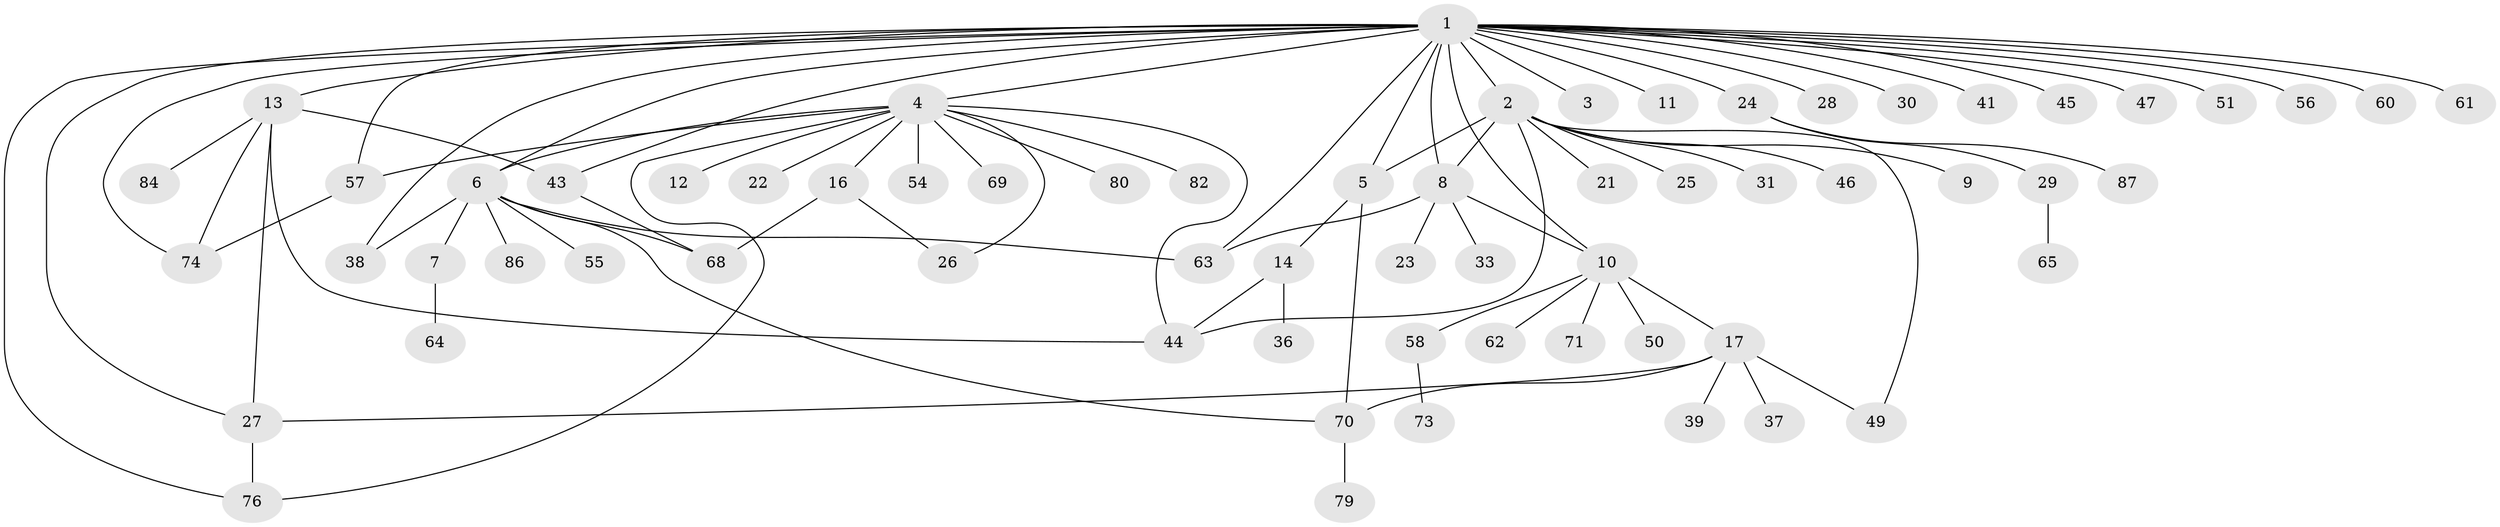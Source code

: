 // Generated by graph-tools (version 1.1) at 2025/51/02/27/25 19:51:57]
// undirected, 65 vertices, 88 edges
graph export_dot {
graph [start="1"]
  node [color=gray90,style=filled];
  1 [super="+34"];
  2 [super="+77"];
  3;
  4 [super="+83"];
  5;
  6 [super="+19"];
  7;
  8 [super="+20"];
  9;
  10 [super="+59"];
  11;
  12;
  13 [super="+18"];
  14 [super="+15"];
  16 [super="+52"];
  17 [super="+32"];
  21;
  22;
  23;
  24 [super="+35"];
  25;
  26;
  27 [super="+48"];
  28;
  29 [super="+40"];
  30 [super="+75"];
  31 [super="+53"];
  33 [super="+42"];
  36;
  37;
  38 [super="+78"];
  39;
  41;
  43 [super="+81"];
  44 [super="+85"];
  45 [super="+67"];
  46;
  47;
  49;
  50;
  51;
  54;
  55;
  56;
  57 [super="+66"];
  58;
  60;
  61;
  62;
  63;
  64;
  65;
  68;
  69;
  70 [super="+72"];
  71;
  73;
  74;
  76;
  79;
  80;
  82;
  84;
  86;
  87;
  1 -- 2;
  1 -- 3;
  1 -- 4;
  1 -- 5;
  1 -- 6 [weight=2];
  1 -- 8;
  1 -- 10;
  1 -- 11;
  1 -- 13;
  1 -- 24;
  1 -- 28;
  1 -- 30;
  1 -- 41;
  1 -- 43;
  1 -- 45;
  1 -- 47;
  1 -- 51;
  1 -- 56;
  1 -- 57;
  1 -- 60;
  1 -- 61;
  1 -- 63;
  1 -- 74;
  1 -- 76;
  1 -- 38;
  1 -- 27;
  2 -- 5 [weight=2];
  2 -- 9;
  2 -- 21;
  2 -- 25;
  2 -- 31;
  2 -- 46;
  2 -- 49;
  2 -- 44;
  2 -- 8;
  4 -- 6;
  4 -- 12;
  4 -- 16;
  4 -- 22;
  4 -- 26;
  4 -- 44;
  4 -- 54;
  4 -- 57;
  4 -- 69;
  4 -- 76;
  4 -- 80;
  4 -- 82;
  5 -- 14;
  5 -- 70;
  6 -- 7;
  6 -- 68;
  6 -- 86;
  6 -- 55;
  6 -- 38;
  6 -- 63;
  6 -- 70;
  7 -- 64;
  8 -- 10;
  8 -- 23;
  8 -- 33;
  8 -- 63;
  10 -- 17;
  10 -- 50;
  10 -- 58;
  10 -- 62;
  10 -- 71;
  13 -- 27;
  13 -- 44;
  13 -- 84;
  13 -- 74;
  13 -- 43;
  14 -- 36;
  14 -- 44;
  16 -- 68;
  16 -- 26;
  17 -- 49;
  17 -- 37;
  17 -- 70 [weight=2];
  17 -- 39;
  17 -- 27;
  24 -- 29;
  24 -- 87;
  27 -- 76;
  29 -- 65;
  43 -- 68;
  57 -- 74;
  58 -- 73;
  70 -- 79;
}
